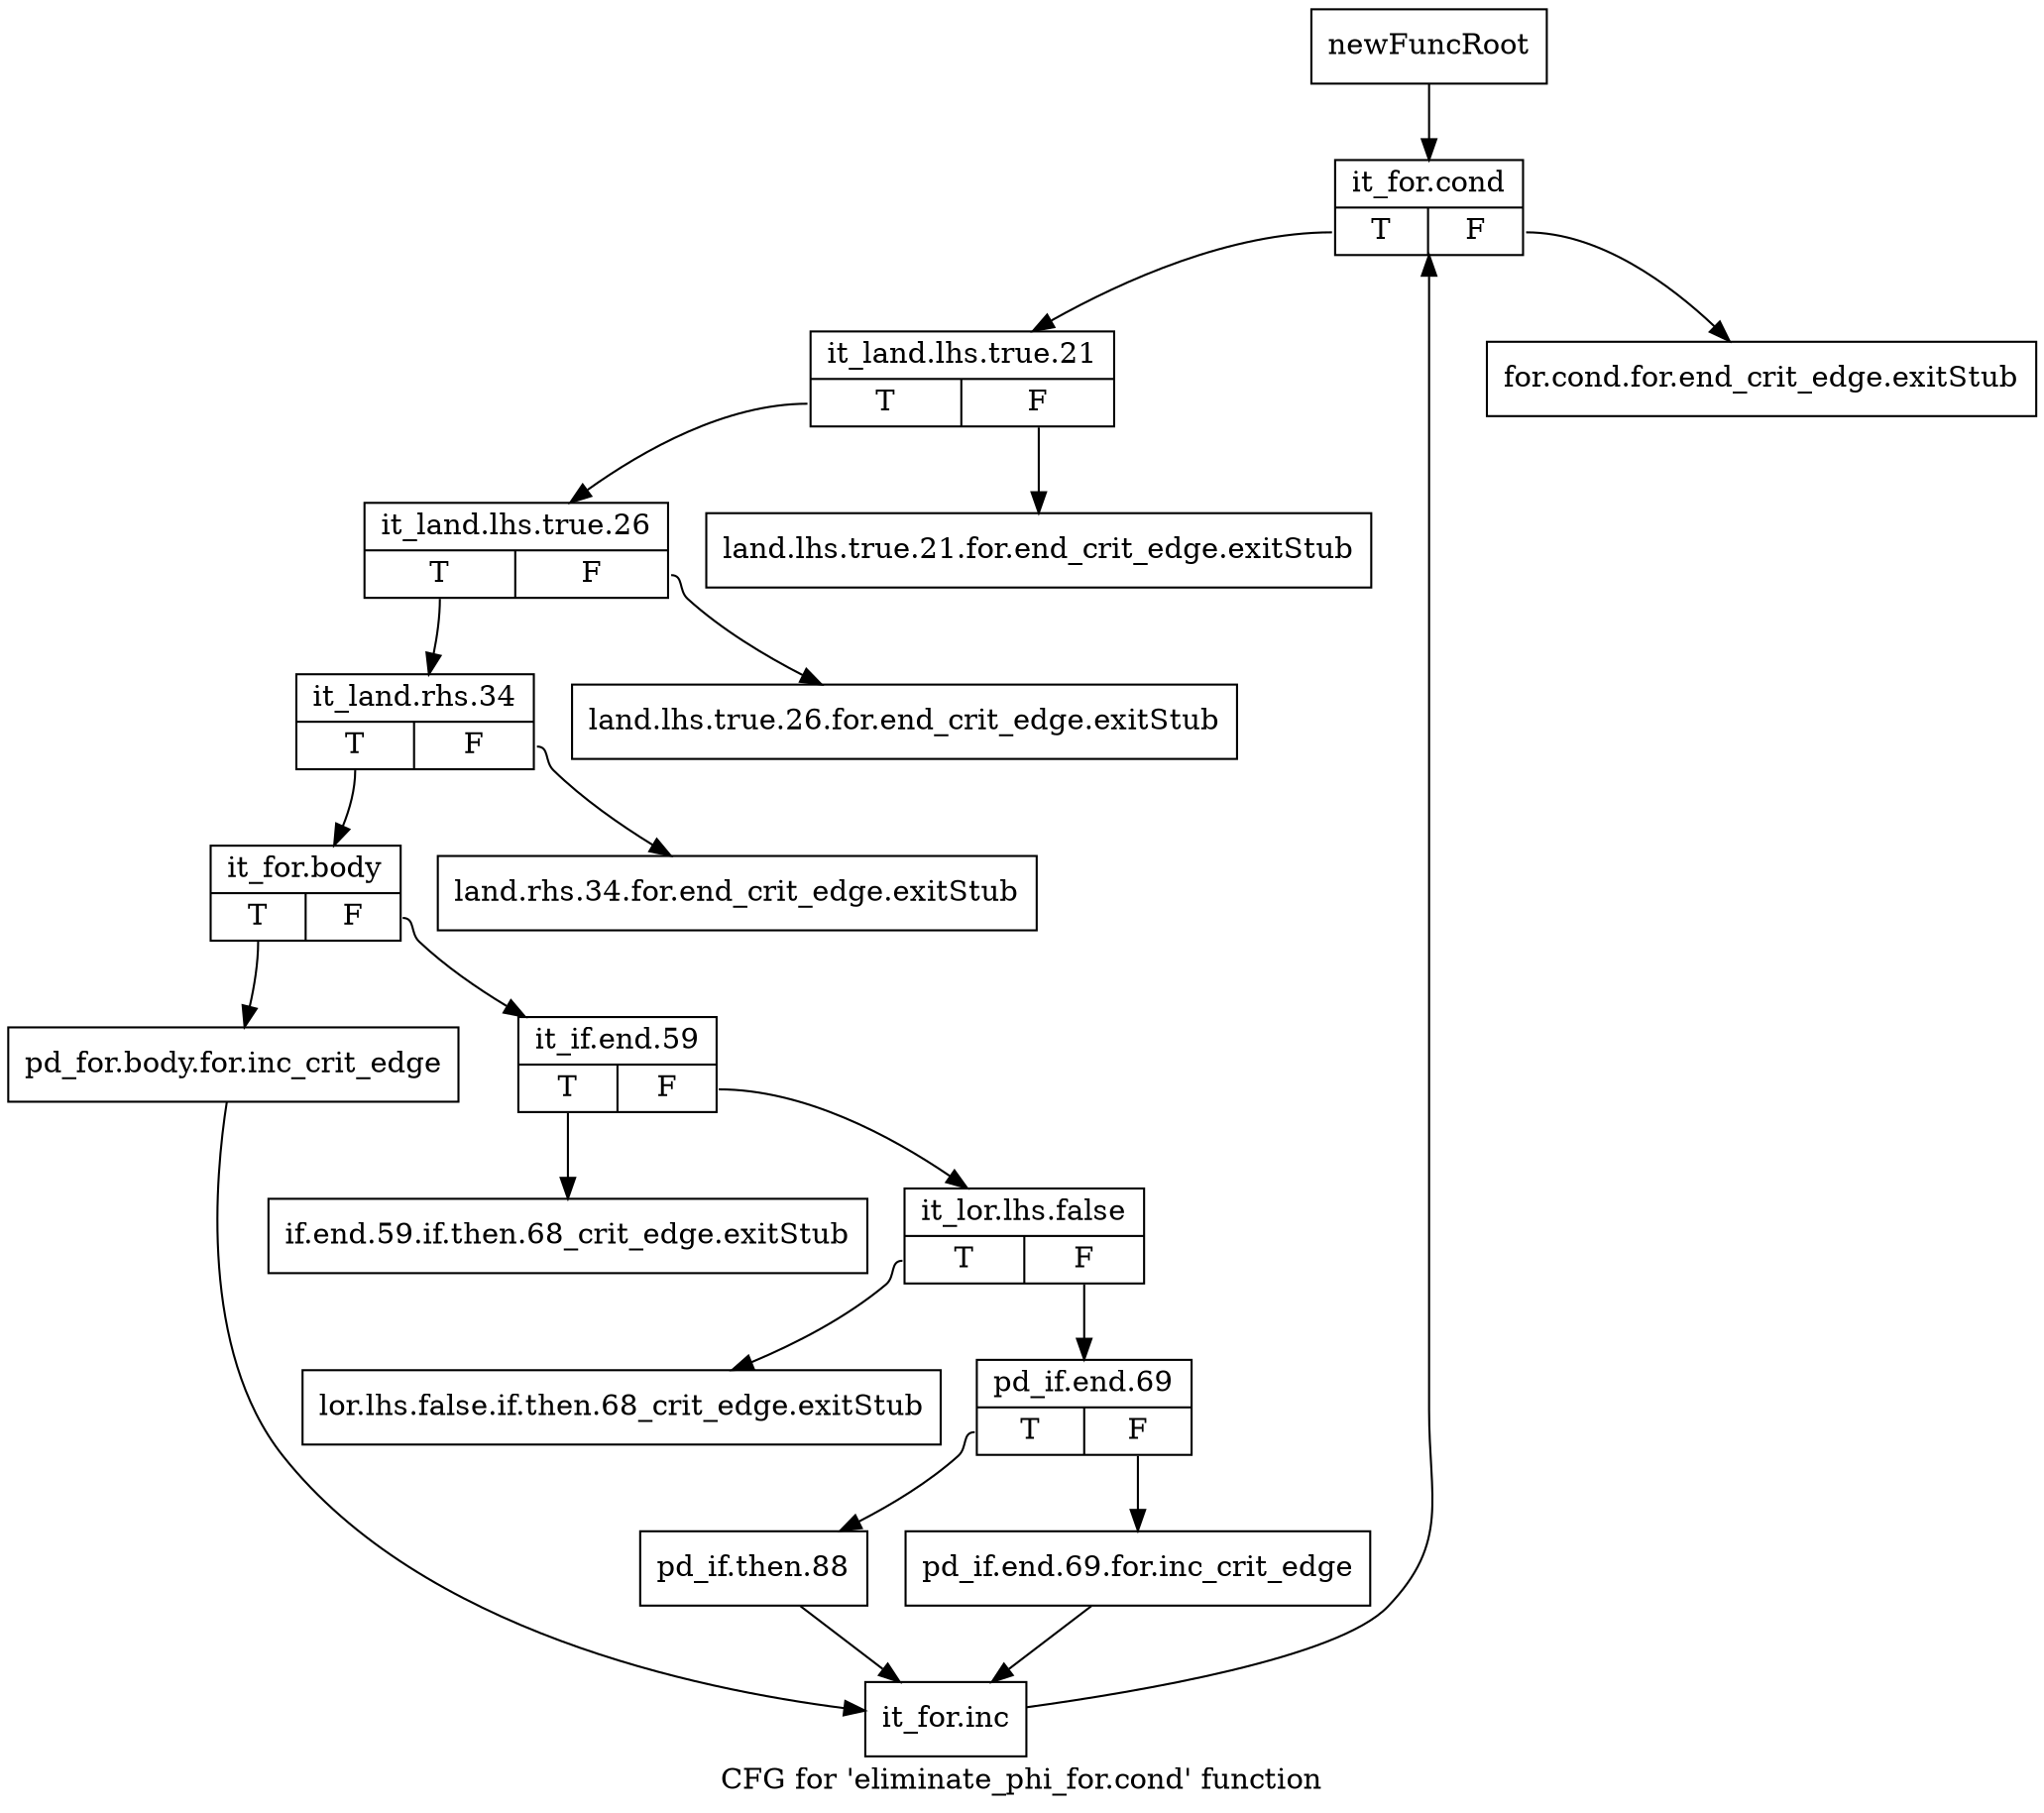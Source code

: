digraph "CFG for 'eliminate_phi_for.cond' function" {
	label="CFG for 'eliminate_phi_for.cond' function";

	Node0xc2e23c0 [shape=record,label="{newFuncRoot}"];
	Node0xc2e23c0 -> Node0xc2e25f0;
	Node0xc2e2410 [shape=record,label="{for.cond.for.end_crit_edge.exitStub}"];
	Node0xc2e2460 [shape=record,label="{land.lhs.true.21.for.end_crit_edge.exitStub}"];
	Node0xc2e24b0 [shape=record,label="{land.lhs.true.26.for.end_crit_edge.exitStub}"];
	Node0xc2e2500 [shape=record,label="{land.rhs.34.for.end_crit_edge.exitStub}"];
	Node0xc2e2550 [shape=record,label="{if.end.59.if.then.68_crit_edge.exitStub}"];
	Node0xc2e25a0 [shape=record,label="{lor.lhs.false.if.then.68_crit_edge.exitStub}"];
	Node0xc2e25f0 [shape=record,label="{it_for.cond|{<s0>T|<s1>F}}"];
	Node0xc2e25f0:s0 -> Node0xc2e2640;
	Node0xc2e25f0:s1 -> Node0xc2e2410;
	Node0xc2e2640 [shape=record,label="{it_land.lhs.true.21|{<s0>T|<s1>F}}"];
	Node0xc2e2640:s0 -> Node0xc2e2690;
	Node0xc2e2640:s1 -> Node0xc2e2460;
	Node0xc2e2690 [shape=record,label="{it_land.lhs.true.26|{<s0>T|<s1>F}}"];
	Node0xc2e2690:s0 -> Node0xc2e26e0;
	Node0xc2e2690:s1 -> Node0xc2e24b0;
	Node0xc2e26e0 [shape=record,label="{it_land.rhs.34|{<s0>T|<s1>F}}"];
	Node0xc2e26e0:s0 -> Node0xc2e2730;
	Node0xc2e26e0:s1 -> Node0xc2e2500;
	Node0xc2e2730 [shape=record,label="{it_for.body|{<s0>T|<s1>F}}"];
	Node0xc2e2730:s0 -> Node0xc2e2910;
	Node0xc2e2730:s1 -> Node0xc2e2780;
	Node0xc2e2780 [shape=record,label="{it_if.end.59|{<s0>T|<s1>F}}"];
	Node0xc2e2780:s0 -> Node0xc2e2550;
	Node0xc2e2780:s1 -> Node0xc2e27d0;
	Node0xc2e27d0 [shape=record,label="{it_lor.lhs.false|{<s0>T|<s1>F}}"];
	Node0xc2e27d0:s0 -> Node0xc2e25a0;
	Node0xc2e27d0:s1 -> Node0xc2e2820;
	Node0xc2e2820 [shape=record,label="{pd_if.end.69|{<s0>T|<s1>F}}"];
	Node0xc2e2820:s0 -> Node0xc2e28c0;
	Node0xc2e2820:s1 -> Node0xc2e2870;
	Node0xc2e2870 [shape=record,label="{pd_if.end.69.for.inc_crit_edge}"];
	Node0xc2e2870 -> Node0xc2e2960;
	Node0xc2e28c0 [shape=record,label="{pd_if.then.88}"];
	Node0xc2e28c0 -> Node0xc2e2960;
	Node0xc2e2910 [shape=record,label="{pd_for.body.for.inc_crit_edge}"];
	Node0xc2e2910 -> Node0xc2e2960;
	Node0xc2e2960 [shape=record,label="{it_for.inc}"];
	Node0xc2e2960 -> Node0xc2e25f0;
}
